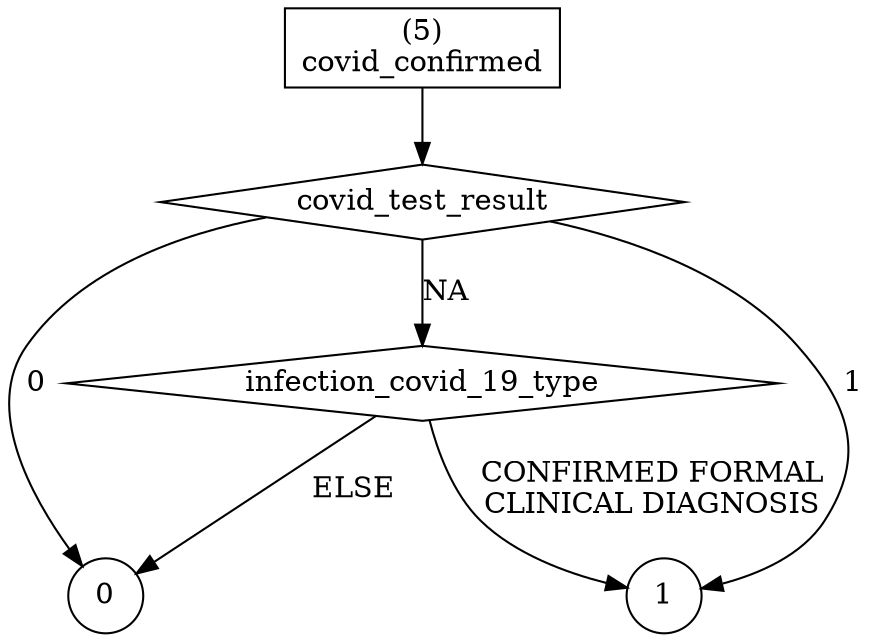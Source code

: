 digraph D {


  covid_confirmed [shape=box, label="(5)\ncovid_confirmed"]
  covid_confirmed_test_result [shape=diamond,label="covid_test_result"]
  covid_confirmed_0 [shape=circle,label="0"]
  covid_confirmed_1 [shape=circle,label="1"]
  covid_confirmed_test_result_MISSING [shape=diamond,label="infection_covid_19_type"]


  covid_confirmed -> covid_confirmed_test_result
  covid_confirmed_test_result -> covid_confirmed_0 [label="0"]
  covid_confirmed_test_result -> covid_confirmed_1 [label="1"]
  covid_confirmed_test_result -> covid_confirmed_test_result_MISSING [label="NA"]
  covid_confirmed_test_result_MISSING -> covid_confirmed_1 [label="CONFIRMED FORMAL\nCLINICAL DIAGNOSIS"]
  covid_confirmed_test_result_MISSING -> covid_confirmed_0 [label="ELSE"]


}
